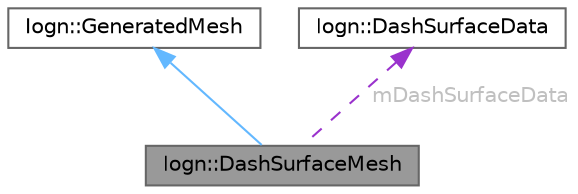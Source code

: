 digraph "Iogn::DashSurfaceMesh"
{
 // INTERACTIVE_SVG=YES
 // LATEX_PDF_SIZE
  bgcolor="transparent";
  edge [fontname=Helvetica,fontsize=10,labelfontname=Helvetica,labelfontsize=10];
  node [fontname=Helvetica,fontsize=10,shape=box,height=0.2,width=0.4];
  Node1 [id="Node000001",label="Iogn::DashSurfaceMesh",height=0.2,width=0.4,color="gray40", fillcolor="grey60", style="filled", fontcolor="black",tooltip=" "];
  Node2 -> Node1 [id="edge1_Node000001_Node000002",dir="back",color="steelblue1",style="solid",tooltip=" "];
  Node2 [id="Node000002",label="Iogn::GeneratedMesh",height=0.2,width=0.4,color="gray40", fillcolor="white", style="filled",URL="$classIogn_1_1GeneratedMesh.html",tooltip=" "];
  Node3 -> Node1 [id="edge2_Node000001_Node000003",dir="back",color="darkorchid3",style="dashed",tooltip=" ",label=" mDashSurfaceData",fontcolor="grey" ];
  Node3 [id="Node000003",label="Iogn::DashSurfaceData",height=0.2,width=0.4,color="gray40", fillcolor="white", style="filled",URL="$structIogn_1_1DashSurfaceData.html",tooltip=" "];
}
